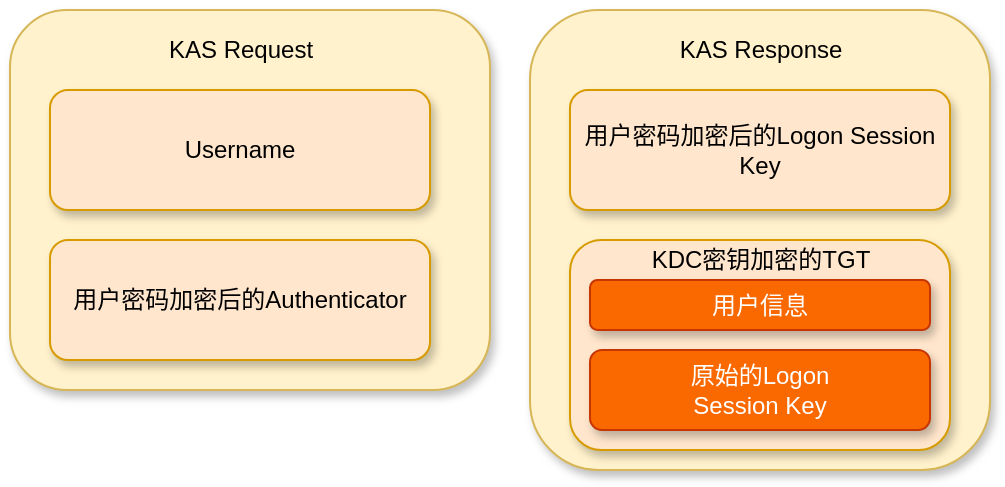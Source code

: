 <mxfile version="13.0.3" type="device"><diagram id="WEx0S0WgO2hSEaeLuPRM" name="第 1 页"><mxGraphModel dx="1086" dy="966" grid="1" gridSize="10" guides="1" tooltips="1" connect="1" arrows="1" fold="1" page="1" pageScale="1" pageWidth="827" pageHeight="1169" math="0" shadow="0"><root><mxCell id="0"/><mxCell id="1" parent="0"/><mxCell id="tXk8h2oUraIf9fqfPfBg-1" value="" style="rounded=1;whiteSpace=wrap;html=1;fillColor=#fff2cc;strokeColor=#d6b656;shadow=1;" parent="1" vertex="1"><mxGeometry x="50" y="250" width="240" height="190" as="geometry"/></mxCell><mxCell id="tXk8h2oUraIf9fqfPfBg-2" value="" style="rounded=1;whiteSpace=wrap;html=1;fillColor=#fff2cc;strokeColor=#d6b656;shadow=1;" parent="1" vertex="1"><mxGeometry x="310" y="250" width="230" height="230" as="geometry"/></mxCell><mxCell id="tXk8h2oUraIf9fqfPfBg-3" value="KAS Request" style="text;html=1;align=center;verticalAlign=middle;resizable=0;points=[];autosize=1;shadow=1;" parent="1" vertex="1"><mxGeometry x="120" y="260" width="90" height="20" as="geometry"/></mxCell><mxCell id="tXk8h2oUraIf9fqfPfBg-4" value="KAS Response" style="text;html=1;align=center;verticalAlign=middle;resizable=0;points=[];autosize=1;shadow=1;" parent="1" vertex="1"><mxGeometry x="375" y="260" width="100" height="20" as="geometry"/></mxCell><mxCell id="tXk8h2oUraIf9fqfPfBg-5" value="Username" style="rounded=1;whiteSpace=wrap;html=1;fillColor=#ffe6cc;strokeColor=#d79b00;shadow=1;" parent="1" vertex="1"><mxGeometry x="70" y="290" width="190" height="60" as="geometry"/></mxCell><mxCell id="tXk8h2oUraIf9fqfPfBg-6" value="用户密码加密后的Authenticator" style="rounded=1;whiteSpace=wrap;html=1;fillColor=#ffe6cc;strokeColor=#d79b00;shadow=1;" parent="1" vertex="1"><mxGeometry x="70" y="365" width="190" height="60" as="geometry"/></mxCell><mxCell id="tXk8h2oUraIf9fqfPfBg-7" value="用户密码加密后的Logon Session Key" style="rounded=1;whiteSpace=wrap;html=1;fillColor=#ffe6cc;strokeColor=#d79b00;shadow=1;" parent="1" vertex="1"><mxGeometry x="330" y="290" width="190" height="60" as="geometry"/></mxCell><mxCell id="tXk8h2oUraIf9fqfPfBg-8" value="" style="rounded=1;whiteSpace=wrap;html=1;fillColor=#ffe6cc;strokeColor=#d79b00;shadow=1;" parent="1" vertex="1"><mxGeometry x="330" y="365" width="190" height="105" as="geometry"/></mxCell><mxCell id="tXk8h2oUraIf9fqfPfBg-9" value="KDC密钥加密的TGT" style="text;html=1;align=center;verticalAlign=middle;resizable=0;points=[];autosize=1;shadow=1;" parent="1" vertex="1"><mxGeometry x="365" y="365" width="120" height="20" as="geometry"/></mxCell><mxCell id="tXk8h2oUraIf9fqfPfBg-10" value="用户信息" style="rounded=1;whiteSpace=wrap;html=1;fillColor=#fa6800;strokeColor=#C73500;fontColor=#ffffff;shadow=1;" parent="1" vertex="1"><mxGeometry x="340" y="385" width="170" height="25" as="geometry"/></mxCell><mxCell id="tXk8h2oUraIf9fqfPfBg-11" value="原始的Logon&lt;br&gt;Session Key" style="rounded=1;whiteSpace=wrap;html=1;fillColor=#fa6800;strokeColor=#C73500;fontColor=#ffffff;shadow=1;" parent="1" vertex="1"><mxGeometry x="340" y="420" width="170" height="40" as="geometry"/></mxCell></root></mxGraphModel></diagram></mxfile>